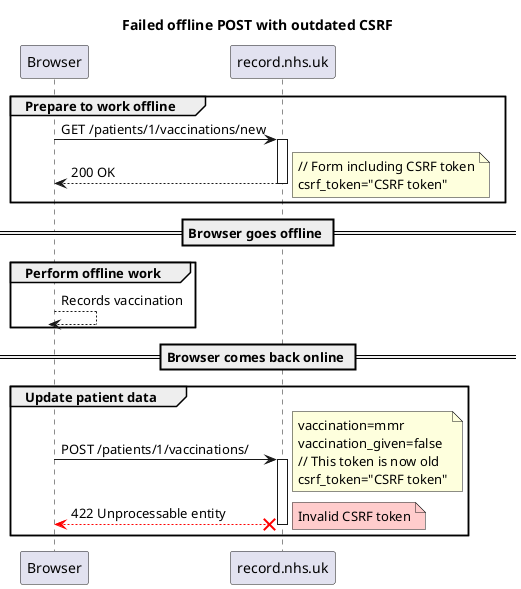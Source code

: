 @startuml

title Failed offline POST with outdated CSRF

autoactivate on

group Prepare to work offline
    Browser -> record.nhs.uk: GET /patients/1/vaccinations/new
    return 200 OK
    note right
        // Form including CSRF token
        csrf_token="CSRF token"
    end note
end

== Browser goes offline ==

group Perform offline work
    Browser --> Browser: Records vaccination
end

== Browser comes back online ==

group Update patient data
    Browser -> record.nhs.uk: POST /patients/1/vaccinations/
    note right
        vaccination=mmr
        vaccination_given=false
        // This token is now old
        csrf_token="CSRF token"
    end note
    Browser <-[#red]-x record.nhs.uk: 422 Unprocessable entity
    deactivate record.nhs.uk
    note right #FCC
        Invalid CSRF token
    end note
end

@enduml
